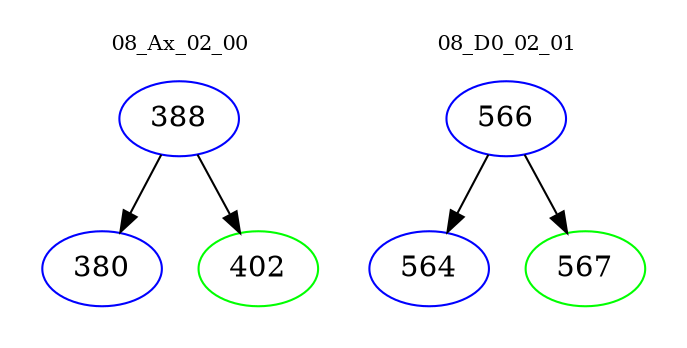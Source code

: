 digraph{
subgraph cluster_0 {
color = white
label = "08_Ax_02_00";
fontsize=10;
T0_388 [label="388", color="blue"]
T0_388 -> T0_380 [color="black"]
T0_380 [label="380", color="blue"]
T0_388 -> T0_402 [color="black"]
T0_402 [label="402", color="green"]
}
subgraph cluster_1 {
color = white
label = "08_D0_02_01";
fontsize=10;
T1_566 [label="566", color="blue"]
T1_566 -> T1_564 [color="black"]
T1_564 [label="564", color="blue"]
T1_566 -> T1_567 [color="black"]
T1_567 [label="567", color="green"]
}
}
